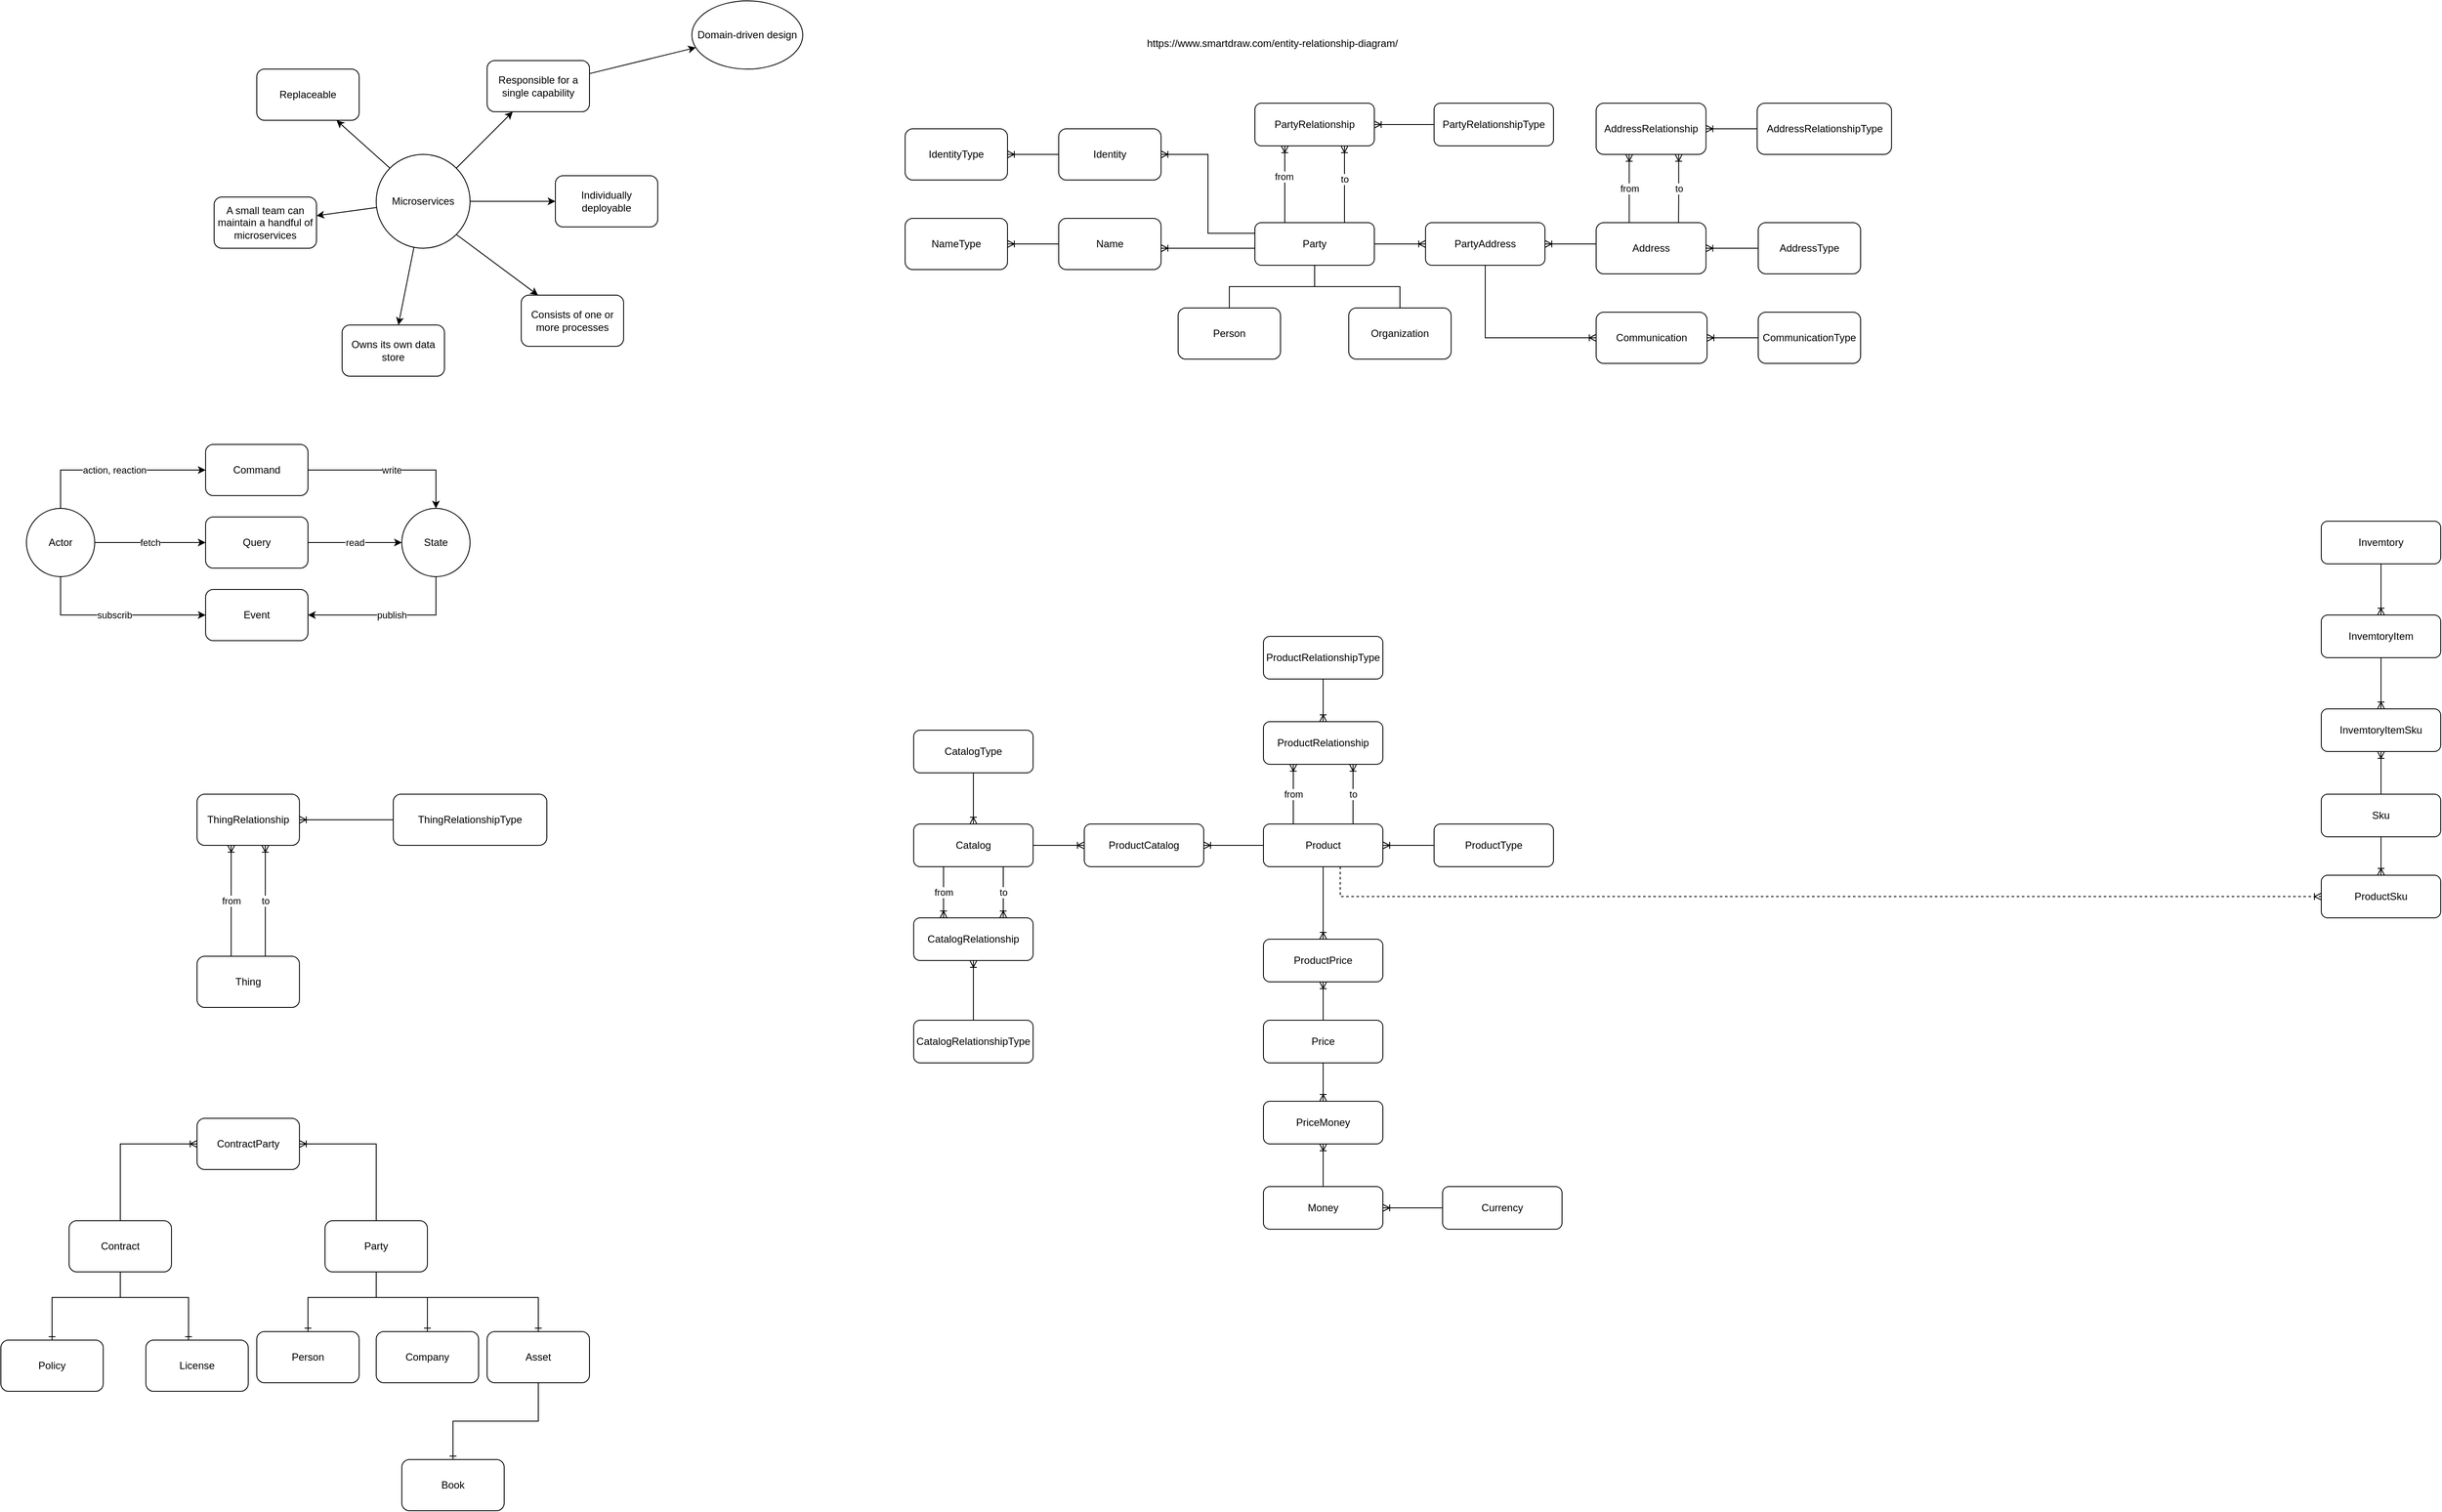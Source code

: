 <mxfile version="17.1.5" type="github">
  <diagram id="LjoO7NFVbJmHt4rmLPar" name="Page-1">
    <mxGraphModel dx="2089" dy="551" grid="1" gridSize="10" guides="1" tooltips="1" connect="1" arrows="1" fold="1" page="1" pageScale="1" pageWidth="1100" pageHeight="850" math="0" shadow="0">
      <root>
        <mxCell id="0" />
        <mxCell id="1" parent="0" />
        <mxCell id="BLckT2Vn7VJcxvCxK2wA-1" value="Party" style="rounded=1;whiteSpace=wrap;html=1;" parent="1" vertex="1">
          <mxGeometry x="400" y="290" width="140" height="50" as="geometry" />
        </mxCell>
        <mxCell id="BLckT2Vn7VJcxvCxK2wA-3" style="edgeStyle=orthogonalEdgeStyle;rounded=0;orthogonalLoop=1;jettySize=auto;html=1;exitX=0.25;exitY=1;exitDx=0;exitDy=0;entryX=0.25;entryY=0;entryDx=0;entryDy=0;endArrow=none;endFill=0;startArrow=ERoneToMany;startFill=0;" parent="1" source="BLckT2Vn7VJcxvCxK2wA-2" target="BLckT2Vn7VJcxvCxK2wA-1" edge="1">
          <mxGeometry relative="1" as="geometry" />
        </mxCell>
        <mxCell id="BLckT2Vn7VJcxvCxK2wA-5" value="from" style="edgeLabel;html=1;align=center;verticalAlign=middle;resizable=0;points=[];" parent="BLckT2Vn7VJcxvCxK2wA-3" vertex="1" connectable="0">
          <mxGeometry x="-0.198" y="-1" relative="1" as="geometry">
            <mxPoint as="offset" />
          </mxGeometry>
        </mxCell>
        <mxCell id="BLckT2Vn7VJcxvCxK2wA-4" style="edgeStyle=orthogonalEdgeStyle;rounded=0;orthogonalLoop=1;jettySize=auto;html=1;exitX=0.75;exitY=1;exitDx=0;exitDy=0;entryX=0.75;entryY=0;entryDx=0;entryDy=0;endArrow=none;endFill=0;startArrow=ERoneToMany;startFill=0;" parent="1" source="BLckT2Vn7VJcxvCxK2wA-2" target="BLckT2Vn7VJcxvCxK2wA-1" edge="1">
          <mxGeometry relative="1" as="geometry" />
        </mxCell>
        <mxCell id="BLckT2Vn7VJcxvCxK2wA-6" value="to" style="edgeLabel;html=1;align=center;verticalAlign=middle;resizable=0;points=[];" parent="BLckT2Vn7VJcxvCxK2wA-4" vertex="1" connectable="0">
          <mxGeometry x="-0.135" relative="1" as="geometry">
            <mxPoint as="offset" />
          </mxGeometry>
        </mxCell>
        <mxCell id="BLckT2Vn7VJcxvCxK2wA-8" style="edgeStyle=orthogonalEdgeStyle;rounded=0;orthogonalLoop=1;jettySize=auto;html=1;entryX=0;entryY=0.5;entryDx=0;entryDy=0;endArrow=none;endFill=0;startArrow=ERoneToMany;startFill=0;" parent="1" source="BLckT2Vn7VJcxvCxK2wA-2" target="BLckT2Vn7VJcxvCxK2wA-7" edge="1">
          <mxGeometry relative="1" as="geometry" />
        </mxCell>
        <mxCell id="BLckT2Vn7VJcxvCxK2wA-2" value="PartyRelationship" style="rounded=1;whiteSpace=wrap;html=1;" parent="1" vertex="1">
          <mxGeometry x="400" y="150" width="140" height="50" as="geometry" />
        </mxCell>
        <mxCell id="BLckT2Vn7VJcxvCxK2wA-7" value="PartyRelationshipType" style="rounded=1;whiteSpace=wrap;html=1;" parent="1" vertex="1">
          <mxGeometry x="610" y="150" width="140" height="50" as="geometry" />
        </mxCell>
        <mxCell id="BLckT2Vn7VJcxvCxK2wA-10" value="https://www.smartdraw.com/entity-relationship-diagram/" style="text;html=1;align=center;verticalAlign=middle;resizable=0;points=[];autosize=1;strokeColor=none;fillColor=none;" parent="1" vertex="1">
          <mxGeometry x="265" y="70" width="310" height="20" as="geometry" />
        </mxCell>
        <mxCell id="BLckT2Vn7VJcxvCxK2wA-13" style="edgeStyle=orthogonalEdgeStyle;rounded=0;orthogonalLoop=1;jettySize=auto;html=1;startArrow=none;startFill=0;endArrow=none;endFill=0;" parent="1" source="BLckT2Vn7VJcxvCxK2wA-11" target="BLckT2Vn7VJcxvCxK2wA-1" edge="1">
          <mxGeometry relative="1" as="geometry" />
        </mxCell>
        <mxCell id="BLckT2Vn7VJcxvCxK2wA-11" value="Person" style="rounded=1;whiteSpace=wrap;html=1;" parent="1" vertex="1">
          <mxGeometry x="310" y="390" width="120" height="60" as="geometry" />
        </mxCell>
        <mxCell id="BLckT2Vn7VJcxvCxK2wA-15" style="edgeStyle=orthogonalEdgeStyle;rounded=0;orthogonalLoop=1;jettySize=auto;html=1;startArrow=none;startFill=0;endArrow=none;endFill=0;" parent="1" source="BLckT2Vn7VJcxvCxK2wA-12" target="BLckT2Vn7VJcxvCxK2wA-1" edge="1">
          <mxGeometry relative="1" as="geometry" />
        </mxCell>
        <mxCell id="BLckT2Vn7VJcxvCxK2wA-12" value="Organization" style="rounded=1;whiteSpace=wrap;html=1;" parent="1" vertex="1">
          <mxGeometry x="510" y="390" width="120" height="60" as="geometry" />
        </mxCell>
        <mxCell id="BLckT2Vn7VJcxvCxK2wA-18" style="edgeStyle=orthogonalEdgeStyle;rounded=0;orthogonalLoop=1;jettySize=auto;html=1;startArrow=ERoneToMany;startFill=0;endArrow=none;endFill=0;" parent="1" source="BLckT2Vn7VJcxvCxK2wA-16" target="BLckT2Vn7VJcxvCxK2wA-1" edge="1">
          <mxGeometry relative="1" as="geometry">
            <Array as="points">
              <mxPoint x="360" y="320" />
              <mxPoint x="360" y="320" />
            </Array>
          </mxGeometry>
        </mxCell>
        <mxCell id="BLckT2Vn7VJcxvCxK2wA-16" value="Name" style="rounded=1;whiteSpace=wrap;html=1;" parent="1" vertex="1">
          <mxGeometry x="170" y="285" width="120" height="60" as="geometry" />
        </mxCell>
        <mxCell id="BLckT2Vn7VJcxvCxK2wA-19" style="edgeStyle=orthogonalEdgeStyle;rounded=0;orthogonalLoop=1;jettySize=auto;html=1;entryX=0;entryY=0.25;entryDx=0;entryDy=0;startArrow=ERoneToMany;startFill=0;endArrow=none;endFill=0;" parent="1" source="BLckT2Vn7VJcxvCxK2wA-17" target="BLckT2Vn7VJcxvCxK2wA-1" edge="1">
          <mxGeometry relative="1" as="geometry" />
        </mxCell>
        <mxCell id="BLckT2Vn7VJcxvCxK2wA-17" value="Identity" style="rounded=1;whiteSpace=wrap;html=1;" parent="1" vertex="1">
          <mxGeometry x="170" y="180" width="120" height="60" as="geometry" />
        </mxCell>
        <mxCell id="BLckT2Vn7VJcxvCxK2wA-33" style="edgeStyle=orthogonalEdgeStyle;rounded=0;orthogonalLoop=1;jettySize=auto;html=1;startArrow=ERoneToMany;startFill=0;endArrow=none;endFill=0;" parent="1" source="BLckT2Vn7VJcxvCxK2wA-20" target="BLckT2Vn7VJcxvCxK2wA-32" edge="1">
          <mxGeometry relative="1" as="geometry" />
        </mxCell>
        <mxCell id="BLckT2Vn7VJcxvCxK2wA-20" value="Address" style="rounded=1;whiteSpace=wrap;html=1;" parent="1" vertex="1">
          <mxGeometry x="800" y="290" width="128.75" height="60" as="geometry" />
        </mxCell>
        <mxCell id="BLckT2Vn7VJcxvCxK2wA-31" style="edgeStyle=orthogonalEdgeStyle;rounded=0;orthogonalLoop=1;jettySize=auto;html=1;startArrow=ERoneToMany;startFill=0;endArrow=none;endFill=0;" parent="1" source="BLckT2Vn7VJcxvCxK2wA-22" target="BLckT2Vn7VJcxvCxK2wA-30" edge="1">
          <mxGeometry relative="1" as="geometry" />
        </mxCell>
        <mxCell id="BLckT2Vn7VJcxvCxK2wA-22" value="Communication" style="rounded=1;whiteSpace=wrap;html=1;" parent="1" vertex="1">
          <mxGeometry x="800" y="395" width="130" height="60" as="geometry" />
        </mxCell>
        <mxCell id="BLckT2Vn7VJcxvCxK2wA-26" style="edgeStyle=orthogonalEdgeStyle;rounded=0;orthogonalLoop=1;jettySize=auto;html=1;startArrow=ERoneToMany;startFill=0;endArrow=none;endFill=0;" parent="1" source="BLckT2Vn7VJcxvCxK2wA-24" target="BLckT2Vn7VJcxvCxK2wA-1" edge="1">
          <mxGeometry relative="1" as="geometry" />
        </mxCell>
        <mxCell id="BLckT2Vn7VJcxvCxK2wA-28" style="edgeStyle=orthogonalEdgeStyle;rounded=0;orthogonalLoop=1;jettySize=auto;html=1;startArrow=ERoneToMany;startFill=0;endArrow=none;endFill=0;" parent="1" source="BLckT2Vn7VJcxvCxK2wA-24" target="BLckT2Vn7VJcxvCxK2wA-20" edge="1">
          <mxGeometry relative="1" as="geometry">
            <Array as="points">
              <mxPoint x="770" y="315" />
              <mxPoint x="770" y="315" />
            </Array>
          </mxGeometry>
        </mxCell>
        <mxCell id="BLckT2Vn7VJcxvCxK2wA-24" value="PartyAddress" style="rounded=1;whiteSpace=wrap;html=1;" parent="1" vertex="1">
          <mxGeometry x="600" y="290" width="140" height="50" as="geometry" />
        </mxCell>
        <mxCell id="BLckT2Vn7VJcxvCxK2wA-29" style="edgeStyle=orthogonalEdgeStyle;rounded=0;orthogonalLoop=1;jettySize=auto;html=1;startArrow=ERoneToMany;startFill=0;endArrow=none;endFill=0;" parent="1" source="BLckT2Vn7VJcxvCxK2wA-22" target="BLckT2Vn7VJcxvCxK2wA-24" edge="1">
          <mxGeometry relative="1" as="geometry">
            <mxPoint x="780" y="345" as="sourcePoint" />
            <mxPoint x="750" y="460" as="targetPoint" />
            <Array as="points">
              <mxPoint x="670" y="425" />
            </Array>
          </mxGeometry>
        </mxCell>
        <mxCell id="BLckT2Vn7VJcxvCxK2wA-30" value="CommunicationType" style="rounded=1;whiteSpace=wrap;html=1;" parent="1" vertex="1">
          <mxGeometry x="990" y="395" width="120" height="60" as="geometry" />
        </mxCell>
        <mxCell id="BLckT2Vn7VJcxvCxK2wA-32" value="AddressType" style="rounded=1;whiteSpace=wrap;html=1;" parent="1" vertex="1">
          <mxGeometry x="990" y="290" width="120" height="60" as="geometry" />
        </mxCell>
        <mxCell id="BLckT2Vn7VJcxvCxK2wA-35" value="from" style="edgeStyle=orthogonalEdgeStyle;rounded=0;orthogonalLoop=1;jettySize=auto;html=1;startArrow=ERoneToMany;startFill=0;endArrow=none;endFill=0;" parent="1" source="BLckT2Vn7VJcxvCxK2wA-34" target="BLckT2Vn7VJcxvCxK2wA-20" edge="1">
          <mxGeometry relative="1" as="geometry">
            <Array as="points">
              <mxPoint x="838.75" y="235" />
              <mxPoint x="838.75" y="235" />
            </Array>
          </mxGeometry>
        </mxCell>
        <mxCell id="BLckT2Vn7VJcxvCxK2wA-36" value="to" style="edgeStyle=orthogonalEdgeStyle;rounded=0;orthogonalLoop=1;jettySize=auto;html=1;entryX=0.75;entryY=0;entryDx=0;entryDy=0;startArrow=ERoneToMany;startFill=0;endArrow=none;endFill=0;" parent="1" source="BLckT2Vn7VJcxvCxK2wA-34" target="BLckT2Vn7VJcxvCxK2wA-20" edge="1">
          <mxGeometry relative="1" as="geometry">
            <Array as="points">
              <mxPoint x="896.75" y="265" />
              <mxPoint x="896.75" y="265" />
            </Array>
          </mxGeometry>
        </mxCell>
        <mxCell id="BLckT2Vn7VJcxvCxK2wA-38" style="edgeStyle=orthogonalEdgeStyle;rounded=0;orthogonalLoop=1;jettySize=auto;html=1;exitX=1;exitY=0.5;exitDx=0;exitDy=0;startArrow=ERoneToMany;startFill=0;endArrow=none;endFill=0;" parent="1" source="BLckT2Vn7VJcxvCxK2wA-34" target="BLckT2Vn7VJcxvCxK2wA-37" edge="1">
          <mxGeometry relative="1" as="geometry" />
        </mxCell>
        <mxCell id="BLckT2Vn7VJcxvCxK2wA-34" value="AddressRelationship" style="rounded=1;whiteSpace=wrap;html=1;" parent="1" vertex="1">
          <mxGeometry x="800" y="150" width="128.75" height="60" as="geometry" />
        </mxCell>
        <mxCell id="BLckT2Vn7VJcxvCxK2wA-37" value="AddressRelationshipType" style="rounded=1;whiteSpace=wrap;html=1;" parent="1" vertex="1">
          <mxGeometry x="988.75" y="150" width="157.5" height="60" as="geometry" />
        </mxCell>
        <mxCell id="BLckT2Vn7VJcxvCxK2wA-40" style="edgeStyle=orthogonalEdgeStyle;rounded=0;orthogonalLoop=1;jettySize=auto;html=1;startArrow=ERoneToMany;startFill=0;endArrow=none;endFill=0;" parent="1" source="BLckT2Vn7VJcxvCxK2wA-39" target="BLckT2Vn7VJcxvCxK2wA-17" edge="1">
          <mxGeometry relative="1" as="geometry" />
        </mxCell>
        <mxCell id="BLckT2Vn7VJcxvCxK2wA-39" value="IdentityType" style="rounded=1;whiteSpace=wrap;html=1;" parent="1" vertex="1">
          <mxGeometry x="-10" y="180" width="120" height="60" as="geometry" />
        </mxCell>
        <mxCell id="BLckT2Vn7VJcxvCxK2wA-42" style="edgeStyle=orthogonalEdgeStyle;rounded=0;orthogonalLoop=1;jettySize=auto;html=1;startArrow=ERoneToMany;startFill=0;endArrow=none;endFill=0;" parent="1" source="BLckT2Vn7VJcxvCxK2wA-41" target="BLckT2Vn7VJcxvCxK2wA-16" edge="1">
          <mxGeometry relative="1" as="geometry" />
        </mxCell>
        <mxCell id="BLckT2Vn7VJcxvCxK2wA-41" value="NameType" style="rounded=1;whiteSpace=wrap;html=1;" parent="1" vertex="1">
          <mxGeometry x="-10" y="285" width="120" height="60" as="geometry" />
        </mxCell>
        <mxCell id="0R7QLWv_NO9CNXAiDbuL-11" style="rounded=0;orthogonalLoop=1;jettySize=auto;html=1;exitX=1;exitY=0;exitDx=0;exitDy=0;" parent="1" source="0R7QLWv_NO9CNXAiDbuL-3" target="0R7QLWv_NO9CNXAiDbuL-5" edge="1">
          <mxGeometry relative="1" as="geometry" />
        </mxCell>
        <mxCell id="0R7QLWv_NO9CNXAiDbuL-12" style="edgeStyle=none;rounded=0;orthogonalLoop=1;jettySize=auto;html=1;exitX=0;exitY=0;exitDx=0;exitDy=0;" parent="1" source="0R7QLWv_NO9CNXAiDbuL-3" target="0R7QLWv_NO9CNXAiDbuL-9" edge="1">
          <mxGeometry relative="1" as="geometry" />
        </mxCell>
        <mxCell id="0R7QLWv_NO9CNXAiDbuL-13" style="edgeStyle=none;rounded=0;orthogonalLoop=1;jettySize=auto;html=1;" parent="1" source="0R7QLWv_NO9CNXAiDbuL-3" target="0R7QLWv_NO9CNXAiDbuL-8" edge="1">
          <mxGeometry relative="1" as="geometry" />
        </mxCell>
        <mxCell id="0R7QLWv_NO9CNXAiDbuL-14" style="edgeStyle=none;rounded=0;orthogonalLoop=1;jettySize=auto;html=1;" parent="1" source="0R7QLWv_NO9CNXAiDbuL-3" target="0R7QLWv_NO9CNXAiDbuL-7" edge="1">
          <mxGeometry relative="1" as="geometry" />
        </mxCell>
        <mxCell id="0R7QLWv_NO9CNXAiDbuL-15" style="edgeStyle=none;rounded=0;orthogonalLoop=1;jettySize=auto;html=1;exitX=1;exitY=1;exitDx=0;exitDy=0;" parent="1" source="0R7QLWv_NO9CNXAiDbuL-3" target="0R7QLWv_NO9CNXAiDbuL-6" edge="1">
          <mxGeometry relative="1" as="geometry" />
        </mxCell>
        <mxCell id="0R7QLWv_NO9CNXAiDbuL-16" style="edgeStyle=none;rounded=0;orthogonalLoop=1;jettySize=auto;html=1;" parent="1" source="0R7QLWv_NO9CNXAiDbuL-3" target="0R7QLWv_NO9CNXAiDbuL-4" edge="1">
          <mxGeometry relative="1" as="geometry" />
        </mxCell>
        <mxCell id="0R7QLWv_NO9CNXAiDbuL-3" value="Microservices" style="ellipse;whiteSpace=wrap;html=1;aspect=fixed;" parent="1" vertex="1">
          <mxGeometry x="-630" y="210" width="110" height="110" as="geometry" />
        </mxCell>
        <mxCell id="0R7QLWv_NO9CNXAiDbuL-4" value="Individually deployable" style="rounded=1;whiteSpace=wrap;html=1;" parent="1" vertex="1">
          <mxGeometry x="-420" y="235" width="120" height="60" as="geometry" />
        </mxCell>
        <mxCell id="0R7QLWv_NO9CNXAiDbuL-18" style="edgeStyle=none;rounded=0;orthogonalLoop=1;jettySize=auto;html=1;" parent="1" source="0R7QLWv_NO9CNXAiDbuL-5" target="0R7QLWv_NO9CNXAiDbuL-17" edge="1">
          <mxGeometry relative="1" as="geometry" />
        </mxCell>
        <mxCell id="0R7QLWv_NO9CNXAiDbuL-5" value="Responsible for a single capability" style="rounded=1;whiteSpace=wrap;html=1;" parent="1" vertex="1">
          <mxGeometry x="-500" y="100" width="120" height="60" as="geometry" />
        </mxCell>
        <mxCell id="0R7QLWv_NO9CNXAiDbuL-6" value="Consists of one or more processes" style="rounded=1;whiteSpace=wrap;html=1;" parent="1" vertex="1">
          <mxGeometry x="-460" y="375" width="120" height="60" as="geometry" />
        </mxCell>
        <mxCell id="0R7QLWv_NO9CNXAiDbuL-7" value="Owns its own data store" style="rounded=1;whiteSpace=wrap;html=1;" parent="1" vertex="1">
          <mxGeometry x="-670" y="410" width="120" height="60" as="geometry" />
        </mxCell>
        <mxCell id="0R7QLWv_NO9CNXAiDbuL-8" value="A small team can maintain a handful of microservices" style="rounded=1;whiteSpace=wrap;html=1;" parent="1" vertex="1">
          <mxGeometry x="-820" y="260" width="120" height="60" as="geometry" />
        </mxCell>
        <mxCell id="0R7QLWv_NO9CNXAiDbuL-9" value="Replaceable" style="rounded=1;whiteSpace=wrap;html=1;" parent="1" vertex="1">
          <mxGeometry x="-770" y="110" width="120" height="60" as="geometry" />
        </mxCell>
        <mxCell id="0R7QLWv_NO9CNXAiDbuL-17" value="Domain-driven design" style="ellipse;whiteSpace=wrap;html=1;" parent="1" vertex="1">
          <mxGeometry x="-260" y="30" width="130" height="80" as="geometry" />
        </mxCell>
        <mxCell id="0R7QLWv_NO9CNXAiDbuL-87" style="edgeStyle=orthogonalEdgeStyle;rounded=0;orthogonalLoop=1;jettySize=auto;html=1;startArrow=ERoneToMany;startFill=0;endArrow=none;endFill=0;" parent="1" source="0R7QLWv_NO9CNXAiDbuL-19" target="0R7QLWv_NO9CNXAiDbuL-86" edge="1">
          <mxGeometry relative="1" as="geometry" />
        </mxCell>
        <mxCell id="0R7QLWv_NO9CNXAiDbuL-19" value="Product" style="rounded=1;whiteSpace=wrap;html=1;" parent="1" vertex="1">
          <mxGeometry x="410" y="995" width="140" height="50" as="geometry" />
        </mxCell>
        <mxCell id="0R7QLWv_NO9CNXAiDbuL-31" value="from" style="edgeStyle=orthogonalEdgeStyle;rounded=0;orthogonalLoop=1;jettySize=auto;html=1;exitX=0.25;exitY=1;exitDx=0;exitDy=0;entryX=0.25;entryY=0;entryDx=0;entryDy=0;startArrow=ERoneToMany;startFill=0;endArrow=none;endFill=0;" parent="1" source="0R7QLWv_NO9CNXAiDbuL-26" target="0R7QLWv_NO9CNXAiDbuL-19" edge="1">
          <mxGeometry relative="1" as="geometry" />
        </mxCell>
        <mxCell id="0R7QLWv_NO9CNXAiDbuL-32" value="to" style="edgeStyle=orthogonalEdgeStyle;rounded=0;orthogonalLoop=1;jettySize=auto;html=1;exitX=0.75;exitY=1;exitDx=0;exitDy=0;entryX=0.75;entryY=0;entryDx=0;entryDy=0;startArrow=ERoneToMany;startFill=0;endArrow=none;endFill=0;" parent="1" source="0R7QLWv_NO9CNXAiDbuL-26" target="0R7QLWv_NO9CNXAiDbuL-19" edge="1">
          <mxGeometry relative="1" as="geometry" />
        </mxCell>
        <mxCell id="0R7QLWv_NO9CNXAiDbuL-35" style="edgeStyle=orthogonalEdgeStyle;rounded=0;orthogonalLoop=1;jettySize=auto;html=1;startArrow=ERoneToMany;startFill=0;endArrow=none;endFill=0;" parent="1" source="0R7QLWv_NO9CNXAiDbuL-26" target="0R7QLWv_NO9CNXAiDbuL-33" edge="1">
          <mxGeometry relative="1" as="geometry" />
        </mxCell>
        <mxCell id="0R7QLWv_NO9CNXAiDbuL-26" value="ProductRelationship" style="rounded=1;whiteSpace=wrap;html=1;" parent="1" vertex="1">
          <mxGeometry x="410" y="875" width="140" height="50" as="geometry" />
        </mxCell>
        <mxCell id="0R7QLWv_NO9CNXAiDbuL-33" value="ProductRelationshipType" style="rounded=1;whiteSpace=wrap;html=1;" parent="1" vertex="1">
          <mxGeometry x="410" y="775" width="140" height="50" as="geometry" />
        </mxCell>
        <mxCell id="0R7QLWv_NO9CNXAiDbuL-42" style="edgeStyle=orthogonalEdgeStyle;rounded=0;orthogonalLoop=1;jettySize=auto;html=1;exitX=0.5;exitY=0;exitDx=0;exitDy=0;entryX=0.5;entryY=1;entryDx=0;entryDy=0;startArrow=ERoneToMany;startFill=0;endArrow=none;endFill=0;" parent="1" source="0R7QLWv_NO9CNXAiDbuL-36" target="0R7QLWv_NO9CNXAiDbuL-41" edge="1">
          <mxGeometry relative="1" as="geometry" />
        </mxCell>
        <mxCell id="0R7QLWv_NO9CNXAiDbuL-36" value="Catalog" style="rounded=1;whiteSpace=wrap;html=1;" parent="1" vertex="1">
          <mxGeometry y="995" width="140" height="50" as="geometry" />
        </mxCell>
        <mxCell id="0R7QLWv_NO9CNXAiDbuL-38" style="edgeStyle=orthogonalEdgeStyle;rounded=0;orthogonalLoop=1;jettySize=auto;html=1;startArrow=ERoneToMany;startFill=0;endArrow=none;endFill=0;" parent="1" source="0R7QLWv_NO9CNXAiDbuL-37" target="0R7QLWv_NO9CNXAiDbuL-19" edge="1">
          <mxGeometry relative="1" as="geometry" />
        </mxCell>
        <mxCell id="0R7QLWv_NO9CNXAiDbuL-39" style="edgeStyle=orthogonalEdgeStyle;rounded=0;orthogonalLoop=1;jettySize=auto;html=1;startArrow=ERoneToMany;startFill=0;endArrow=none;endFill=0;" parent="1" source="0R7QLWv_NO9CNXAiDbuL-37" target="0R7QLWv_NO9CNXAiDbuL-36" edge="1">
          <mxGeometry relative="1" as="geometry" />
        </mxCell>
        <mxCell id="0R7QLWv_NO9CNXAiDbuL-37" value="ProductCatalog" style="rounded=1;whiteSpace=wrap;html=1;" parent="1" vertex="1">
          <mxGeometry x="200" y="995" width="140" height="50" as="geometry" />
        </mxCell>
        <mxCell id="0R7QLWv_NO9CNXAiDbuL-41" value="CatalogType" style="rounded=1;whiteSpace=wrap;html=1;" parent="1" vertex="1">
          <mxGeometry y="885" width="140" height="50" as="geometry" />
        </mxCell>
        <mxCell id="0R7QLWv_NO9CNXAiDbuL-43" value="Price" style="rounded=1;whiteSpace=wrap;html=1;" parent="1" vertex="1">
          <mxGeometry x="410" y="1225" width="140" height="50" as="geometry" />
        </mxCell>
        <mxCell id="0R7QLWv_NO9CNXAiDbuL-50" style="edgeStyle=orthogonalEdgeStyle;rounded=0;orthogonalLoop=1;jettySize=auto;html=1;startArrow=ERoneToMany;startFill=0;endArrow=none;endFill=0;" parent="1" source="0R7QLWv_NO9CNXAiDbuL-44" target="0R7QLWv_NO9CNXAiDbuL-43" edge="1">
          <mxGeometry relative="1" as="geometry" />
        </mxCell>
        <mxCell id="0R7QLWv_NO9CNXAiDbuL-84" style="edgeStyle=orthogonalEdgeStyle;rounded=0;orthogonalLoop=1;jettySize=auto;html=1;startArrow=ERoneToMany;startFill=0;endArrow=none;endFill=0;" parent="1" source="0R7QLWv_NO9CNXAiDbuL-44" target="0R7QLWv_NO9CNXAiDbuL-19" edge="1">
          <mxGeometry relative="1" as="geometry" />
        </mxCell>
        <mxCell id="0R7QLWv_NO9CNXAiDbuL-44" value="ProductPrice" style="rounded=1;whiteSpace=wrap;html=1;" parent="1" vertex="1">
          <mxGeometry x="410" y="1130" width="140" height="50" as="geometry" />
        </mxCell>
        <mxCell id="0R7QLWv_NO9CNXAiDbuL-56" value="from" style="edgeStyle=orthogonalEdgeStyle;rounded=0;orthogonalLoop=1;jettySize=auto;html=1;exitX=0.25;exitY=0;exitDx=0;exitDy=0;entryX=0.25;entryY=1;entryDx=0;entryDy=0;startArrow=ERoneToMany;startFill=0;endArrow=none;endFill=0;" parent="1" source="0R7QLWv_NO9CNXAiDbuL-55" target="0R7QLWv_NO9CNXAiDbuL-36" edge="1">
          <mxGeometry relative="1" as="geometry" />
        </mxCell>
        <mxCell id="0R7QLWv_NO9CNXAiDbuL-57" value="to" style="edgeStyle=orthogonalEdgeStyle;rounded=0;orthogonalLoop=1;jettySize=auto;html=1;exitX=0.75;exitY=0;exitDx=0;exitDy=0;entryX=0.75;entryY=1;entryDx=0;entryDy=0;startArrow=ERoneToMany;startFill=0;endArrow=none;endFill=0;" parent="1" source="0R7QLWv_NO9CNXAiDbuL-55" target="0R7QLWv_NO9CNXAiDbuL-36" edge="1">
          <mxGeometry relative="1" as="geometry" />
        </mxCell>
        <mxCell id="0R7QLWv_NO9CNXAiDbuL-59" style="edgeStyle=orthogonalEdgeStyle;rounded=0;orthogonalLoop=1;jettySize=auto;html=1;exitX=0.5;exitY=1;exitDx=0;exitDy=0;entryX=0.5;entryY=0;entryDx=0;entryDy=0;startArrow=ERoneToMany;startFill=0;endArrow=none;endFill=0;" parent="1" source="0R7QLWv_NO9CNXAiDbuL-55" target="0R7QLWv_NO9CNXAiDbuL-58" edge="1">
          <mxGeometry relative="1" as="geometry" />
        </mxCell>
        <mxCell id="0R7QLWv_NO9CNXAiDbuL-55" value="CatalogRelationship" style="rounded=1;whiteSpace=wrap;html=1;" parent="1" vertex="1">
          <mxGeometry y="1105" width="140" height="50" as="geometry" />
        </mxCell>
        <mxCell id="0R7QLWv_NO9CNXAiDbuL-58" value="CatalogRelationshipType" style="rounded=1;whiteSpace=wrap;html=1;" parent="1" vertex="1">
          <mxGeometry y="1225" width="140" height="50" as="geometry" />
        </mxCell>
        <mxCell id="0R7QLWv_NO9CNXAiDbuL-67" style="edgeStyle=orthogonalEdgeStyle;rounded=0;orthogonalLoop=1;jettySize=auto;html=1;startArrow=ERoneToMany;startFill=0;endArrow=none;endFill=0;" parent="1" source="0R7QLWv_NO9CNXAiDbuL-61" target="0R7QLWv_NO9CNXAiDbuL-66" edge="1">
          <mxGeometry relative="1" as="geometry" />
        </mxCell>
        <mxCell id="0R7QLWv_NO9CNXAiDbuL-61" value="Money" style="rounded=1;whiteSpace=wrap;html=1;" parent="1" vertex="1">
          <mxGeometry x="410" y="1420" width="140" height="50" as="geometry" />
        </mxCell>
        <mxCell id="0R7QLWv_NO9CNXAiDbuL-66" value="Currency" style="rounded=1;whiteSpace=wrap;html=1;" parent="1" vertex="1">
          <mxGeometry x="620" y="1420" width="140" height="50" as="geometry" />
        </mxCell>
        <mxCell id="0R7QLWv_NO9CNXAiDbuL-69" style="edgeStyle=orthogonalEdgeStyle;rounded=0;orthogonalLoop=1;jettySize=auto;html=1;exitX=0.5;exitY=0;exitDx=0;exitDy=0;entryX=0.5;entryY=1;entryDx=0;entryDy=0;startArrow=ERoneToMany;startFill=0;endArrow=none;endFill=0;" parent="1" source="0R7QLWv_NO9CNXAiDbuL-68" target="0R7QLWv_NO9CNXAiDbuL-43" edge="1">
          <mxGeometry relative="1" as="geometry" />
        </mxCell>
        <mxCell id="0R7QLWv_NO9CNXAiDbuL-70" style="edgeStyle=orthogonalEdgeStyle;rounded=0;orthogonalLoop=1;jettySize=auto;html=1;exitX=0.5;exitY=1;exitDx=0;exitDy=0;startArrow=ERoneToMany;startFill=0;endArrow=none;endFill=0;" parent="1" source="0R7QLWv_NO9CNXAiDbuL-68" target="0R7QLWv_NO9CNXAiDbuL-61" edge="1">
          <mxGeometry relative="1" as="geometry" />
        </mxCell>
        <mxCell id="0R7QLWv_NO9CNXAiDbuL-68" value="PriceMoney" style="rounded=1;whiteSpace=wrap;html=1;" parent="1" vertex="1">
          <mxGeometry x="410" y="1320" width="140" height="50" as="geometry" />
        </mxCell>
        <mxCell id="0R7QLWv_NO9CNXAiDbuL-74" value="" style="edgeStyle=orthogonalEdgeStyle;rounded=0;orthogonalLoop=1;jettySize=auto;html=1;startArrow=ERoneToMany;startFill=0;endArrow=none;endFill=0;" parent="1" source="0R7QLWv_NO9CNXAiDbuL-71" target="0R7QLWv_NO9CNXAiDbuL-72" edge="1">
          <mxGeometry relative="1" as="geometry">
            <Array as="points" />
          </mxGeometry>
        </mxCell>
        <mxCell id="0R7QLWv_NO9CNXAiDbuL-83" style="edgeStyle=orthogonalEdgeStyle;rounded=0;orthogonalLoop=1;jettySize=auto;html=1;entryX=0.5;entryY=1;entryDx=0;entryDy=0;startArrow=ERoneToMany;startFill=0;endArrow=none;endFill=0;" parent="1" source="0R7QLWv_NO9CNXAiDbuL-71" target="0R7QLWv_NO9CNXAiDbuL-79" edge="1">
          <mxGeometry relative="1" as="geometry" />
        </mxCell>
        <mxCell id="0R7QLWv_NO9CNXAiDbuL-71" value="InvemtoryItemSku" style="rounded=1;whiteSpace=wrap;html=1;" parent="1" vertex="1">
          <mxGeometry x="1650" y="860" width="140" height="50" as="geometry" />
        </mxCell>
        <mxCell id="0R7QLWv_NO9CNXAiDbuL-72" value="Sku" style="rounded=1;whiteSpace=wrap;html=1;" parent="1" vertex="1">
          <mxGeometry x="1650" y="960" width="140" height="50" as="geometry" />
        </mxCell>
        <mxCell id="0R7QLWv_NO9CNXAiDbuL-76" style="edgeStyle=orthogonalEdgeStyle;rounded=0;orthogonalLoop=1;jettySize=auto;html=1;startArrow=ERoneToMany;startFill=0;endArrow=none;endFill=0;" parent="1" source="0R7QLWv_NO9CNXAiDbuL-75" target="0R7QLWv_NO9CNXAiDbuL-72" edge="1">
          <mxGeometry relative="1" as="geometry" />
        </mxCell>
        <mxCell id="0R7QLWv_NO9CNXAiDbuL-78" style="edgeStyle=orthogonalEdgeStyle;rounded=0;orthogonalLoop=1;jettySize=auto;html=1;startArrow=ERoneToMany;startFill=0;endArrow=none;endFill=0;dashed=1;" parent="1" source="0R7QLWv_NO9CNXAiDbuL-75" target="0R7QLWv_NO9CNXAiDbuL-19" edge="1">
          <mxGeometry relative="1" as="geometry">
            <Array as="points">
              <mxPoint x="500" y="1080" />
            </Array>
          </mxGeometry>
        </mxCell>
        <mxCell id="0R7QLWv_NO9CNXAiDbuL-75" value="ProductSku" style="rounded=1;whiteSpace=wrap;html=1;" parent="1" vertex="1">
          <mxGeometry x="1650" y="1055" width="140" height="50" as="geometry" />
        </mxCell>
        <mxCell id="0R7QLWv_NO9CNXAiDbuL-82" style="edgeStyle=orthogonalEdgeStyle;rounded=0;orthogonalLoop=1;jettySize=auto;html=1;entryX=0.5;entryY=1;entryDx=0;entryDy=0;startArrow=ERoneToMany;startFill=0;endArrow=none;endFill=0;" parent="1" source="0R7QLWv_NO9CNXAiDbuL-79" target="0R7QLWv_NO9CNXAiDbuL-80" edge="1">
          <mxGeometry relative="1" as="geometry" />
        </mxCell>
        <mxCell id="0R7QLWv_NO9CNXAiDbuL-79" value="InvemtoryItem" style="rounded=1;whiteSpace=wrap;html=1;" parent="1" vertex="1">
          <mxGeometry x="1650" y="750" width="140" height="50" as="geometry" />
        </mxCell>
        <mxCell id="0R7QLWv_NO9CNXAiDbuL-80" value="Invemtory" style="rounded=1;whiteSpace=wrap;html=1;" parent="1" vertex="1">
          <mxGeometry x="1650" y="640" width="140" height="50" as="geometry" />
        </mxCell>
        <mxCell id="0R7QLWv_NO9CNXAiDbuL-86" value="ProductType" style="rounded=1;whiteSpace=wrap;html=1;" parent="1" vertex="1">
          <mxGeometry x="610" y="995" width="140" height="50" as="geometry" />
        </mxCell>
        <mxCell id="sLb7pRFxct9kiZcdHMKb-15" value="write" style="edgeStyle=orthogonalEdgeStyle;rounded=0;orthogonalLoop=1;jettySize=auto;html=1;" parent="1" source="sLb7pRFxct9kiZcdHMKb-9" target="sLb7pRFxct9kiZcdHMKb-12" edge="1">
          <mxGeometry relative="1" as="geometry" />
        </mxCell>
        <mxCell id="sLb7pRFxct9kiZcdHMKb-9" value="Command" style="rounded=1;whiteSpace=wrap;html=1;" parent="1" vertex="1">
          <mxGeometry x="-830" y="550" width="120" height="60" as="geometry" />
        </mxCell>
        <mxCell id="sLb7pRFxct9kiZcdHMKb-14" value="read" style="edgeStyle=orthogonalEdgeStyle;rounded=0;orthogonalLoop=1;jettySize=auto;html=1;" parent="1" source="sLb7pRFxct9kiZcdHMKb-10" target="sLb7pRFxct9kiZcdHMKb-12" edge="1">
          <mxGeometry relative="1" as="geometry" />
        </mxCell>
        <mxCell id="sLb7pRFxct9kiZcdHMKb-10" value="Query" style="rounded=1;whiteSpace=wrap;html=1;" parent="1" vertex="1">
          <mxGeometry x="-830" y="635" width="120" height="60" as="geometry" />
        </mxCell>
        <mxCell id="sLb7pRFxct9kiZcdHMKb-11" value="Event" style="rounded=1;whiteSpace=wrap;html=1;" parent="1" vertex="1">
          <mxGeometry x="-830" y="720" width="120" height="60" as="geometry" />
        </mxCell>
        <mxCell id="sLb7pRFxct9kiZcdHMKb-16" value="publish" style="edgeStyle=orthogonalEdgeStyle;rounded=0;orthogonalLoop=1;jettySize=auto;html=1;entryX=1;entryY=0.5;entryDx=0;entryDy=0;" parent="1" source="sLb7pRFxct9kiZcdHMKb-12" target="sLb7pRFxct9kiZcdHMKb-11" edge="1">
          <mxGeometry relative="1" as="geometry">
            <Array as="points">
              <mxPoint x="-560" y="750" />
            </Array>
          </mxGeometry>
        </mxCell>
        <mxCell id="sLb7pRFxct9kiZcdHMKb-12" value="State" style="ellipse;whiteSpace=wrap;html=1;aspect=fixed;" parent="1" vertex="1">
          <mxGeometry x="-600" y="625" width="80" height="80" as="geometry" />
        </mxCell>
        <mxCell id="sLb7pRFxct9kiZcdHMKb-18" value="action, reaction" style="edgeStyle=orthogonalEdgeStyle;rounded=0;orthogonalLoop=1;jettySize=auto;html=1;" parent="1" source="sLb7pRFxct9kiZcdHMKb-17" target="sLb7pRFxct9kiZcdHMKb-9" edge="1">
          <mxGeometry relative="1" as="geometry">
            <Array as="points">
              <mxPoint x="-1000" y="580" />
            </Array>
          </mxGeometry>
        </mxCell>
        <mxCell id="sLb7pRFxct9kiZcdHMKb-19" value="fetch" style="edgeStyle=orthogonalEdgeStyle;rounded=0;orthogonalLoop=1;jettySize=auto;html=1;" parent="1" source="sLb7pRFxct9kiZcdHMKb-17" target="sLb7pRFxct9kiZcdHMKb-10" edge="1">
          <mxGeometry relative="1" as="geometry" />
        </mxCell>
        <mxCell id="sLb7pRFxct9kiZcdHMKb-21" value="subscrib" style="edgeStyle=orthogonalEdgeStyle;rounded=0;orthogonalLoop=1;jettySize=auto;html=1;entryX=0;entryY=0.5;entryDx=0;entryDy=0;" parent="1" source="sLb7pRFxct9kiZcdHMKb-17" target="sLb7pRFxct9kiZcdHMKb-11" edge="1">
          <mxGeometry relative="1" as="geometry">
            <Array as="points">
              <mxPoint x="-1000" y="750" />
            </Array>
          </mxGeometry>
        </mxCell>
        <mxCell id="sLb7pRFxct9kiZcdHMKb-17" value="Actor" style="ellipse;whiteSpace=wrap;html=1;aspect=fixed;" parent="1" vertex="1">
          <mxGeometry x="-1040" y="625" width="80" height="80" as="geometry" />
        </mxCell>
        <mxCell id="Zzvz-1hWMF05qDESC6Oe-1" value="Thing" style="rounded=1;whiteSpace=wrap;html=1;" vertex="1" parent="1">
          <mxGeometry x="-840" y="1150" width="120" height="60" as="geometry" />
        </mxCell>
        <mxCell id="Zzvz-1hWMF05qDESC6Oe-2" value="ThingRelationship" style="rounded=1;whiteSpace=wrap;html=1;" vertex="1" parent="1">
          <mxGeometry x="-840" y="960" width="120" height="60" as="geometry" />
        </mxCell>
        <mxCell id="Zzvz-1hWMF05qDESC6Oe-3" value="ThingRelationshipType" style="rounded=1;whiteSpace=wrap;html=1;" vertex="1" parent="1">
          <mxGeometry x="-610" y="960" width="180" height="60" as="geometry" />
        </mxCell>
        <mxCell id="Zzvz-1hWMF05qDESC6Oe-4" style="edgeStyle=orthogonalEdgeStyle;rounded=0;orthogonalLoop=1;jettySize=auto;html=1;startArrow=ERoneToMany;startFill=0;endArrow=none;endFill=0;" edge="1" parent="1" source="Zzvz-1hWMF05qDESC6Oe-2" target="Zzvz-1hWMF05qDESC6Oe-3">
          <mxGeometry relative="1" as="geometry">
            <mxPoint x="80" y="1005" as="sourcePoint" />
            <mxPoint x="80" y="945" as="targetPoint" />
          </mxGeometry>
        </mxCell>
        <mxCell id="Zzvz-1hWMF05qDESC6Oe-5" value="from" style="edgeStyle=orthogonalEdgeStyle;rounded=0;orthogonalLoop=1;jettySize=auto;html=1;startArrow=ERoneToMany;startFill=0;endArrow=none;endFill=0;" edge="1" parent="1" source="Zzvz-1hWMF05qDESC6Oe-2" target="Zzvz-1hWMF05qDESC6Oe-1">
          <mxGeometry relative="1" as="geometry">
            <mxPoint x="-710" y="1000" as="sourcePoint" />
            <mxPoint x="-600" y="1000" as="targetPoint" />
            <Array as="points">
              <mxPoint x="-800" y="1060" />
              <mxPoint x="-800" y="1060" />
            </Array>
          </mxGeometry>
        </mxCell>
        <mxCell id="Zzvz-1hWMF05qDESC6Oe-6" value="to" style="edgeStyle=orthogonalEdgeStyle;rounded=0;orthogonalLoop=1;jettySize=auto;html=1;startArrow=ERoneToMany;startFill=0;endArrow=none;endFill=0;" edge="1" parent="1" source="Zzvz-1hWMF05qDESC6Oe-2" target="Zzvz-1hWMF05qDESC6Oe-1">
          <mxGeometry relative="1" as="geometry">
            <mxPoint x="-700" y="1010" as="sourcePoint" />
            <mxPoint x="-590" y="1010" as="targetPoint" />
            <Array as="points">
              <mxPoint x="-760" y="1060" />
              <mxPoint x="-760" y="1060" />
            </Array>
          </mxGeometry>
        </mxCell>
        <mxCell id="Zzvz-1hWMF05qDESC6Oe-7" value="Contract" style="rounded=1;whiteSpace=wrap;html=1;" vertex="1" parent="1">
          <mxGeometry x="-990" y="1460" width="120" height="60" as="geometry" />
        </mxCell>
        <mxCell id="Zzvz-1hWMF05qDESC6Oe-15" style="edgeStyle=orthogonalEdgeStyle;rounded=0;orthogonalLoop=1;jettySize=auto;html=1;endArrow=ERone;endFill=0;" edge="1" parent="1" source="Zzvz-1hWMF05qDESC6Oe-8" target="Zzvz-1hWMF05qDESC6Oe-12">
          <mxGeometry relative="1" as="geometry">
            <Array as="points">
              <mxPoint x="-630" y="1550" />
              <mxPoint x="-710" y="1550" />
            </Array>
          </mxGeometry>
        </mxCell>
        <mxCell id="Zzvz-1hWMF05qDESC6Oe-16" style="edgeStyle=orthogonalEdgeStyle;rounded=0;orthogonalLoop=1;jettySize=auto;html=1;endArrow=ERone;endFill=0;" edge="1" parent="1" source="Zzvz-1hWMF05qDESC6Oe-8" target="Zzvz-1hWMF05qDESC6Oe-13">
          <mxGeometry relative="1" as="geometry">
            <Array as="points">
              <mxPoint x="-630" y="1550" />
              <mxPoint x="-570" y="1550" />
            </Array>
          </mxGeometry>
        </mxCell>
        <mxCell id="Zzvz-1hWMF05qDESC6Oe-17" style="edgeStyle=orthogonalEdgeStyle;rounded=0;orthogonalLoop=1;jettySize=auto;html=1;endArrow=ERone;endFill=0;entryX=0.5;entryY=0;entryDx=0;entryDy=0;" edge="1" parent="1" source="Zzvz-1hWMF05qDESC6Oe-8" target="Zzvz-1hWMF05qDESC6Oe-14">
          <mxGeometry relative="1" as="geometry">
            <Array as="points">
              <mxPoint x="-630" y="1550" />
              <mxPoint x="-440" y="1550" />
            </Array>
          </mxGeometry>
        </mxCell>
        <mxCell id="Zzvz-1hWMF05qDESC6Oe-8" value="Party" style="rounded=1;whiteSpace=wrap;html=1;" vertex="1" parent="1">
          <mxGeometry x="-690" y="1460" width="120" height="60" as="geometry" />
        </mxCell>
        <mxCell id="Zzvz-1hWMF05qDESC6Oe-9" value="ContractParty" style="rounded=1;whiteSpace=wrap;html=1;" vertex="1" parent="1">
          <mxGeometry x="-840" y="1340" width="120" height="60" as="geometry" />
        </mxCell>
        <mxCell id="Zzvz-1hWMF05qDESC6Oe-10" style="edgeStyle=orthogonalEdgeStyle;rounded=0;orthogonalLoop=1;jettySize=auto;html=1;startArrow=ERoneToMany;startFill=0;endArrow=none;endFill=0;" edge="1" parent="1" source="Zzvz-1hWMF05qDESC6Oe-9" target="Zzvz-1hWMF05qDESC6Oe-8">
          <mxGeometry relative="1" as="geometry">
            <mxPoint x="-710" y="1000" as="sourcePoint" />
            <mxPoint x="-600" y="1000" as="targetPoint" />
            <Array as="points">
              <mxPoint x="-630" y="1370" />
            </Array>
          </mxGeometry>
        </mxCell>
        <mxCell id="Zzvz-1hWMF05qDESC6Oe-11" style="edgeStyle=orthogonalEdgeStyle;rounded=0;orthogonalLoop=1;jettySize=auto;html=1;startArrow=ERoneToMany;startFill=0;endArrow=none;endFill=0;" edge="1" parent="1" source="Zzvz-1hWMF05qDESC6Oe-9" target="Zzvz-1hWMF05qDESC6Oe-7">
          <mxGeometry relative="1" as="geometry">
            <mxPoint x="-700" y="1380.048" as="sourcePoint" />
            <mxPoint x="-579.952" y="1530" as="targetPoint" />
          </mxGeometry>
        </mxCell>
        <mxCell id="Zzvz-1hWMF05qDESC6Oe-12" value="Person" style="rounded=1;whiteSpace=wrap;html=1;" vertex="1" parent="1">
          <mxGeometry x="-770" y="1590" width="120" height="60" as="geometry" />
        </mxCell>
        <mxCell id="Zzvz-1hWMF05qDESC6Oe-13" value="Company" style="rounded=1;whiteSpace=wrap;html=1;" vertex="1" parent="1">
          <mxGeometry x="-630" y="1590" width="120" height="60" as="geometry" />
        </mxCell>
        <mxCell id="Zzvz-1hWMF05qDESC6Oe-14" value="Asset" style="rounded=1;whiteSpace=wrap;html=1;" vertex="1" parent="1">
          <mxGeometry x="-500" y="1590" width="120" height="60" as="geometry" />
        </mxCell>
        <mxCell id="Zzvz-1hWMF05qDESC6Oe-18" value="Policy" style="rounded=1;whiteSpace=wrap;html=1;" vertex="1" parent="1">
          <mxGeometry x="-1070" y="1600" width="120" height="60" as="geometry" />
        </mxCell>
        <mxCell id="Zzvz-1hWMF05qDESC6Oe-19" value="License" style="rounded=1;whiteSpace=wrap;html=1;" vertex="1" parent="1">
          <mxGeometry x="-900" y="1600" width="120" height="60" as="geometry" />
        </mxCell>
        <mxCell id="Zzvz-1hWMF05qDESC6Oe-20" style="edgeStyle=orthogonalEdgeStyle;rounded=0;orthogonalLoop=1;jettySize=auto;html=1;endArrow=ERone;endFill=0;" edge="1" parent="1" source="Zzvz-1hWMF05qDESC6Oe-7" target="Zzvz-1hWMF05qDESC6Oe-18">
          <mxGeometry relative="1" as="geometry">
            <mxPoint x="-609.952" y="1530" as="sourcePoint" />
            <mxPoint x="-699.952" y="1600" as="targetPoint" />
            <Array as="points">
              <mxPoint x="-930" y="1550" />
              <mxPoint x="-1010" y="1550" />
            </Array>
          </mxGeometry>
        </mxCell>
        <mxCell id="Zzvz-1hWMF05qDESC6Oe-21" style="edgeStyle=orthogonalEdgeStyle;rounded=0;orthogonalLoop=1;jettySize=auto;html=1;endArrow=ERone;endFill=0;" edge="1" parent="1" source="Zzvz-1hWMF05qDESC6Oe-7" target="Zzvz-1hWMF05qDESC6Oe-19">
          <mxGeometry relative="1" as="geometry">
            <mxPoint x="-919.952" y="1530" as="sourcePoint" />
            <mxPoint x="-1069.952" y="1610" as="targetPoint" />
            <Array as="points">
              <mxPoint x="-930" y="1550" />
              <mxPoint x="-850" y="1550" />
            </Array>
          </mxGeometry>
        </mxCell>
        <mxCell id="Zzvz-1hWMF05qDESC6Oe-22" value="Book" style="rounded=1;whiteSpace=wrap;html=1;" vertex="1" parent="1">
          <mxGeometry x="-600" y="1740" width="120" height="60" as="geometry" />
        </mxCell>
        <mxCell id="Zzvz-1hWMF05qDESC6Oe-23" style="edgeStyle=orthogonalEdgeStyle;rounded=0;orthogonalLoop=1;jettySize=auto;html=1;endArrow=ERone;endFill=0;" edge="1" parent="1" source="Zzvz-1hWMF05qDESC6Oe-14" target="Zzvz-1hWMF05qDESC6Oe-22">
          <mxGeometry relative="1" as="geometry">
            <mxPoint x="-619.952" y="1530" as="sourcePoint" />
            <mxPoint x="-430" y="1600" as="targetPoint" />
            <Array as="points" />
          </mxGeometry>
        </mxCell>
      </root>
    </mxGraphModel>
  </diagram>
</mxfile>
